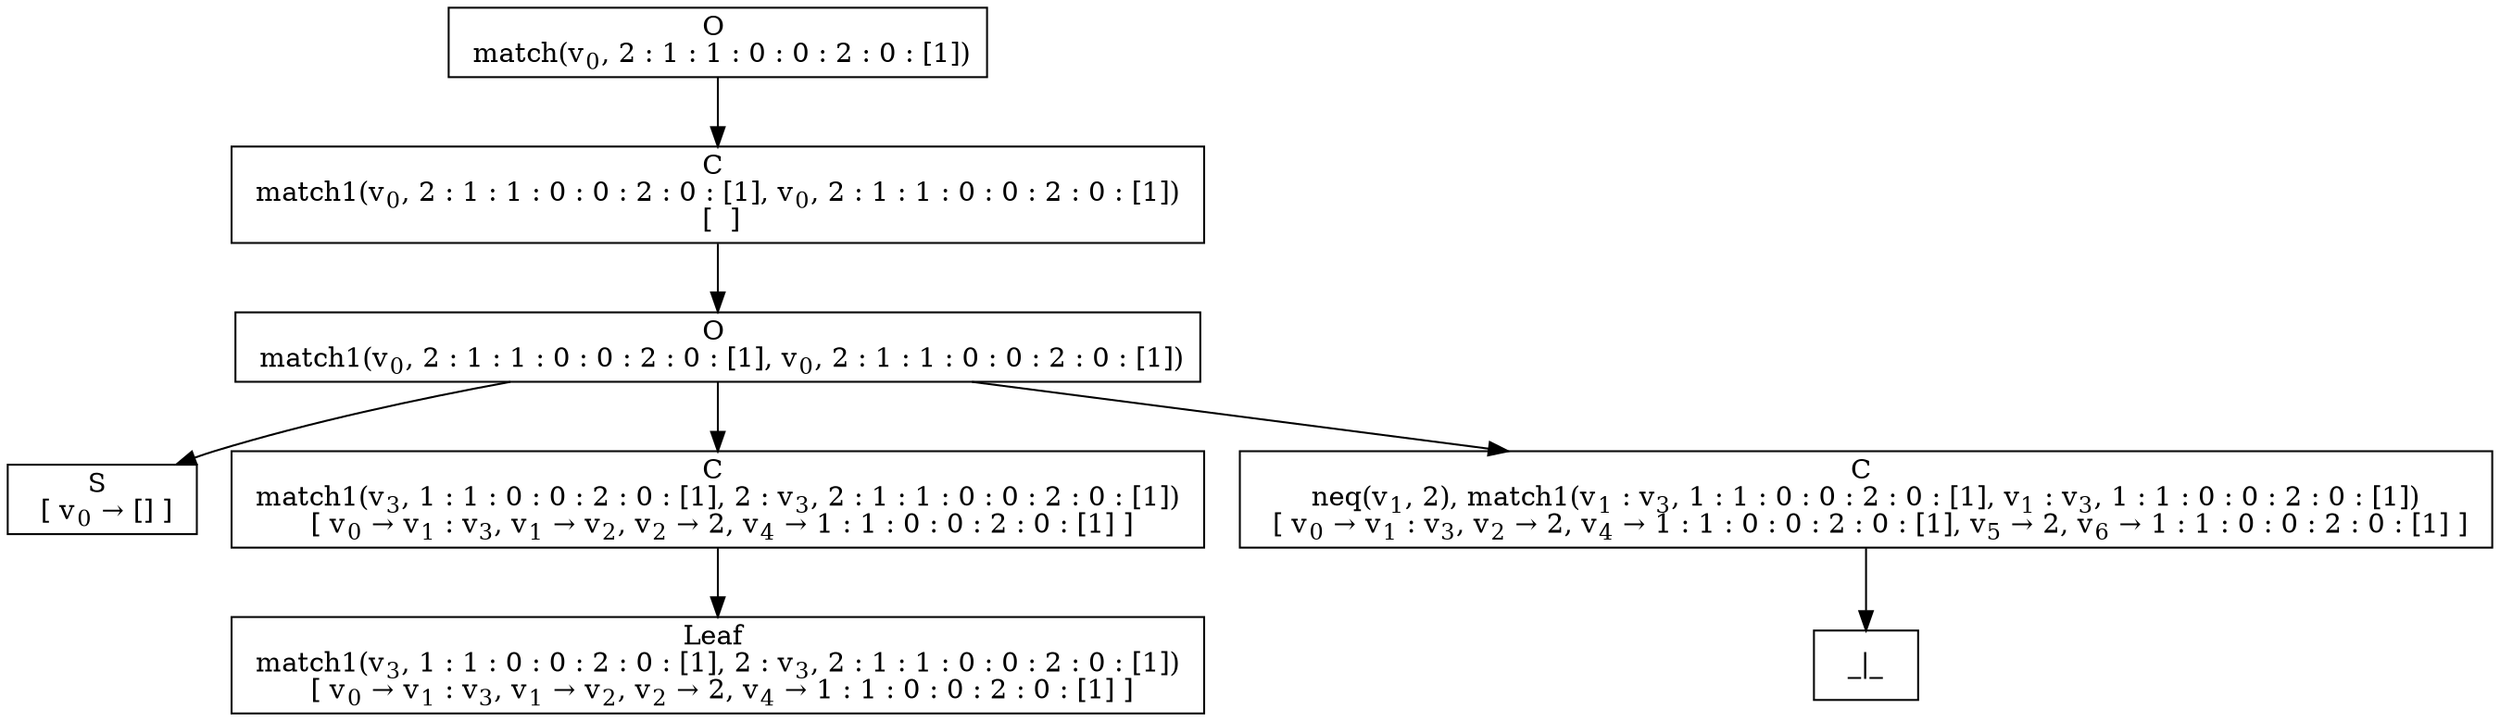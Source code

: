 digraph {
    graph [rankdir=TB
          ,bgcolor=transparent];
    node [shape=box
         ,fillcolor=white
         ,style=filled];
    0 [label=<O <BR/> match(v<SUB>0</SUB>, 2 : 1 : 1 : 0 : 0 : 2 : 0 : [1])>];
    1 [label=<C <BR/> match1(v<SUB>0</SUB>, 2 : 1 : 1 : 0 : 0 : 2 : 0 : [1], v<SUB>0</SUB>, 2 : 1 : 1 : 0 : 0 : 2 : 0 : [1]) <BR/>  [  ] >];
    2 [label=<O <BR/> match1(v<SUB>0</SUB>, 2 : 1 : 1 : 0 : 0 : 2 : 0 : [1], v<SUB>0</SUB>, 2 : 1 : 1 : 0 : 0 : 2 : 0 : [1])>];
    3 [label=<S <BR/>  [ v<SUB>0</SUB> &rarr; [] ] >];
    4 [label=<C <BR/> match1(v<SUB>3</SUB>, 1 : 1 : 0 : 0 : 2 : 0 : [1], 2 : v<SUB>3</SUB>, 2 : 1 : 1 : 0 : 0 : 2 : 0 : [1]) <BR/>  [ v<SUB>0</SUB> &rarr; v<SUB>1</SUB> : v<SUB>3</SUB>, v<SUB>1</SUB> &rarr; v<SUB>2</SUB>, v<SUB>2</SUB> &rarr; 2, v<SUB>4</SUB> &rarr; 1 : 1 : 0 : 0 : 2 : 0 : [1] ] >];
    5 [label=<C <BR/> neq(v<SUB>1</SUB>, 2), match1(v<SUB>1</SUB> : v<SUB>3</SUB>, 1 : 1 : 0 : 0 : 2 : 0 : [1], v<SUB>1</SUB> : v<SUB>3</SUB>, 1 : 1 : 0 : 0 : 2 : 0 : [1]) <BR/>  [ v<SUB>0</SUB> &rarr; v<SUB>1</SUB> : v<SUB>3</SUB>, v<SUB>2</SUB> &rarr; 2, v<SUB>4</SUB> &rarr; 1 : 1 : 0 : 0 : 2 : 0 : [1], v<SUB>5</SUB> &rarr; 2, v<SUB>6</SUB> &rarr; 1 : 1 : 0 : 0 : 2 : 0 : [1] ] >];
    6 [label=<Leaf <BR/> match1(v<SUB>3</SUB>, 1 : 1 : 0 : 0 : 2 : 0 : [1], 2 : v<SUB>3</SUB>, 2 : 1 : 1 : 0 : 0 : 2 : 0 : [1]) <BR/>  [ v<SUB>0</SUB> &rarr; v<SUB>1</SUB> : v<SUB>3</SUB>, v<SUB>1</SUB> &rarr; v<SUB>2</SUB>, v<SUB>2</SUB> &rarr; 2, v<SUB>4</SUB> &rarr; 1 : 1 : 0 : 0 : 2 : 0 : [1] ] >];
    7 [label=<_|_>];
    0 -> 1 [label=""];
    1 -> 2 [label=""];
    2 -> 3 [label=""];
    2 -> 4 [label=""];
    2 -> 5 [label=""];
    4 -> 6 [label=""];
    5 -> 7 [label=""];
}